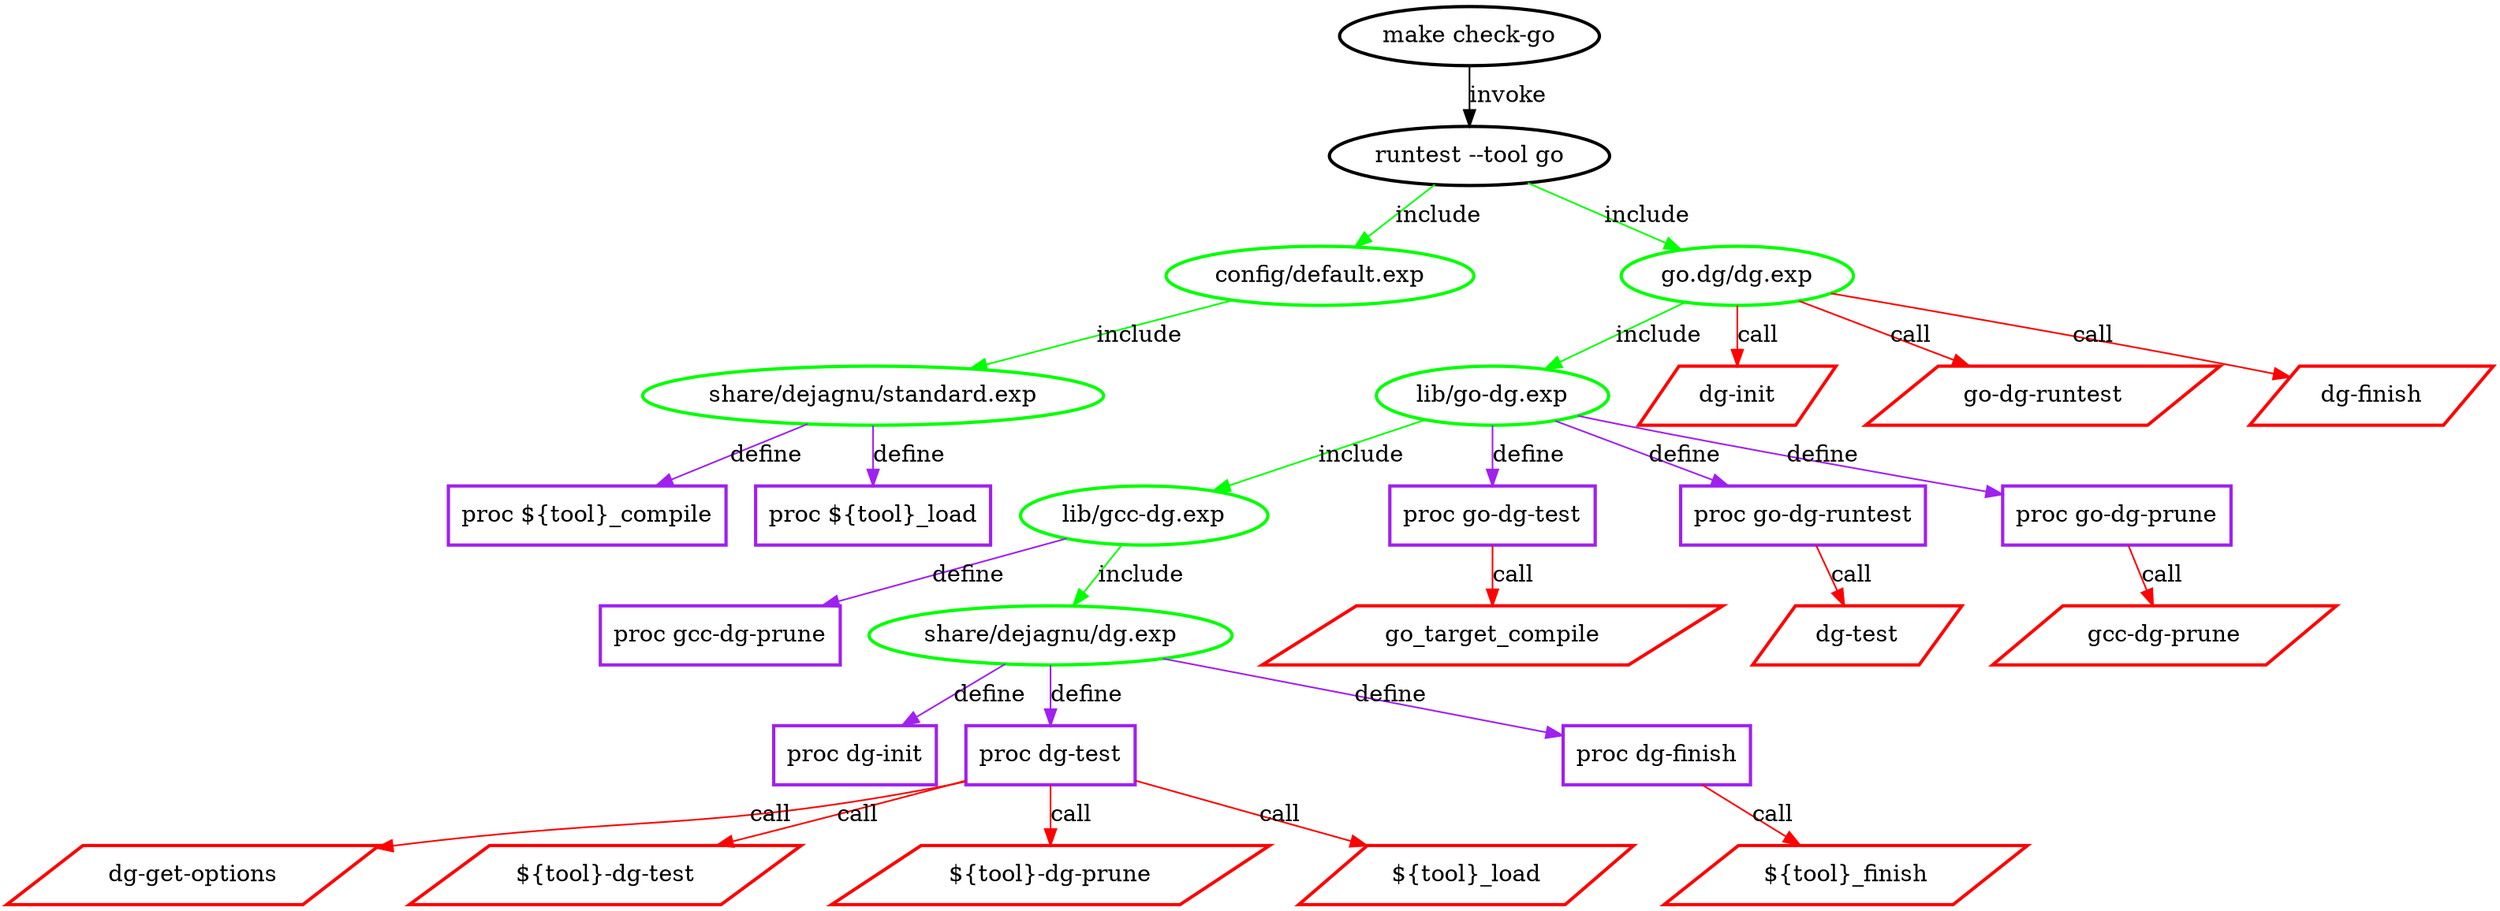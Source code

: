   digraph foo {
    edge [labelfloat=true]
    node [color=green,penwidth=2.0]

    "make check-go" [color=black]
    "runtest --tool go" [color=black]
    "make check-go" -> "runtest --tool go" [label=invoke,color=black]
    "runtest --tool go" -> "config/default.exp" [label=include,color=green];
    "runtest --tool go" -> "go.dg/dg.exp" -> "lib/go-dg.exp" -> "lib/gcc-dg.exp" [label=include,color=green];
   
   //shape=box: proc definitions
   "proc ${tool}_compile" [shape=box,color=purple];
   "proc ${tool}_load" [shape=box,color=purple];

   "config/default.exp" -> "share/dejagnu/standard.exp" [label=include,color=green]
   "share/dejagnu/standard.exp" -> "proc ${tool}_load" [label=define,color=purple];
   "share/dejagnu/standard.exp" -> "proc ${tool}_compile" [label=define,color=purple];

   //shape=parallelogram: commands
   "dg-init" [shape=parallelogram,color=red];
   "go-dg-runtest" [shape=parallelogram,color=red];
   "dg-finish" [shape=parallelogram,color=red];

   "go.dg/dg.exp" -> "dg-init" [label=call,color=red]
   "go.dg/dg.exp" -> "go-dg-runtest" [label=call,color=red]
   "go.dg/dg.exp" -> "dg-finish" [label=call,color=red]

   "proc dg-init" [shape=box,color=purple];
   "proc dg-test" [shape=box,color=purple];
   "proc dg-finish" [shape=box,color=purple];
   "proc gcc-dg-prune" [shape=box,color=purple];
   "${tool}_finish" [shape=parallelogram,color=red];
   "lib/gcc-dg.exp" -> "proc gcc-dg-prune" [label=define,color=purple]
   "lib/gcc-dg.exp" -> "share/dejagnu/dg.exp" [label=include,color=green]
   "share/dejagnu/dg.exp" -> "proc dg-init" [label=define,color=purple]
   "share/dejagnu/dg.exp" -> "proc dg-test" [label=define,color=purple]
   "share/dejagnu/dg.exp" -> "proc dg-finish" [label=define,color=purple] 
   "proc dg-finish" -> "${tool}_finish" [label=call,color=red]

   "dg-get-options" [shape=parallelogram,color=red];
   "${tool}-dg-test" [shape=parallelogram,color=red];
   "${tool}-dg-prune" [shape=parallelogram,color=red];
   "${tool}_load" [shape=parallelogram,color=red];
   "proc dg-test" -> "dg-get-options" [label=call,color=red]
   "proc dg-test" -> "${tool}-dg-test" [label=call,color=red]
   "proc dg-test" -> "${tool}-dg-prune" [label=call,color=red]
   "proc dg-test" -> "${tool}_load" [label=call,color=red]

   "proc go-dg-test" [shape=box,color=purple];
   "proc go-dg-runtest" [shape=box,color=purple];
   "proc go-dg-prune" [shape=box,color=purple];

   "lib/go-dg.exp" -> "proc go-dg-test" [label=define,color=purple]
   "lib/go-dg.exp" -> "proc go-dg-runtest" [label=define,color=purple]
   "lib/go-dg.exp" -> "proc go-dg-prune" [label=define,color=purple]

   "go_target_compile" [shape=parallelogram,color=red];
   "proc go-dg-test" -> "go_target_compile" [label=call,color=red]

   "dg-test" [shape=parallelogram,color=red];
   "proc go-dg-runtest" -> "dg-test" [label=call,color=red]

   "gcc-dg-prune"  [shape=parallelogram,color=red];
   "proc go-dg-prune" -> "gcc-dg-prune" [label=call,color=red]
    /*
subgraph "gcc-dg.exp" { color=blue;

  "lib/gcc-dg.exp" -> "lib/dg.exp";
  "lib/gcc-dg.exp" -> "lib/file-format.exp";
  "lib/gcc-dg.exp" -> "lib/target-supports.exp";
  "lib/gcc-dg.exp" -> "lib/target-supports-dg.exp";
  "lib/gcc-dg.exp" -> "lib/scanasm.exp";
  "lib/gcc-dg.exp" -> "lib/scanrtl.exp";
  "lib/gcc-dg.exp" -> "lib/scantree.exp";
  "lib/gcc-dg.exp" -> "lib/scanltranstree.exp";
  "lib/gcc-dg.exp" -> "lib/scanipa.exp";
  "lib/gcc-dg.exp" -> "lib/scanwpaipa.exp";
  "lib/gcc-dg.exp" -> "lib/scanlang.exp";
  "lib/gcc-dg.exp" -> "lib/scansarif.exp";
  "lib/gcc-dg.exp" -> "lib/timeout.exp";
  "lib/gcc-dg.exp" -> "lib/timeout-dg.exp";
  "lib/gcc-dg.exp" -> "lib/prune.exp";
  "lib/gcc-dg.exp" -> "lib/libgloss.exp";
  "lib/gcc-dg.exp" -> "lib/target-libpath.exp";
  "lib/gcc-dg.exp" -> "lib/torture-options.exp";
  "lib/gcc-dg.exp" -> "lib/fortran-modules.exp";
  "lib/gcc-dg.exp" -> "lib/multiline.exp";
}
*/

   }